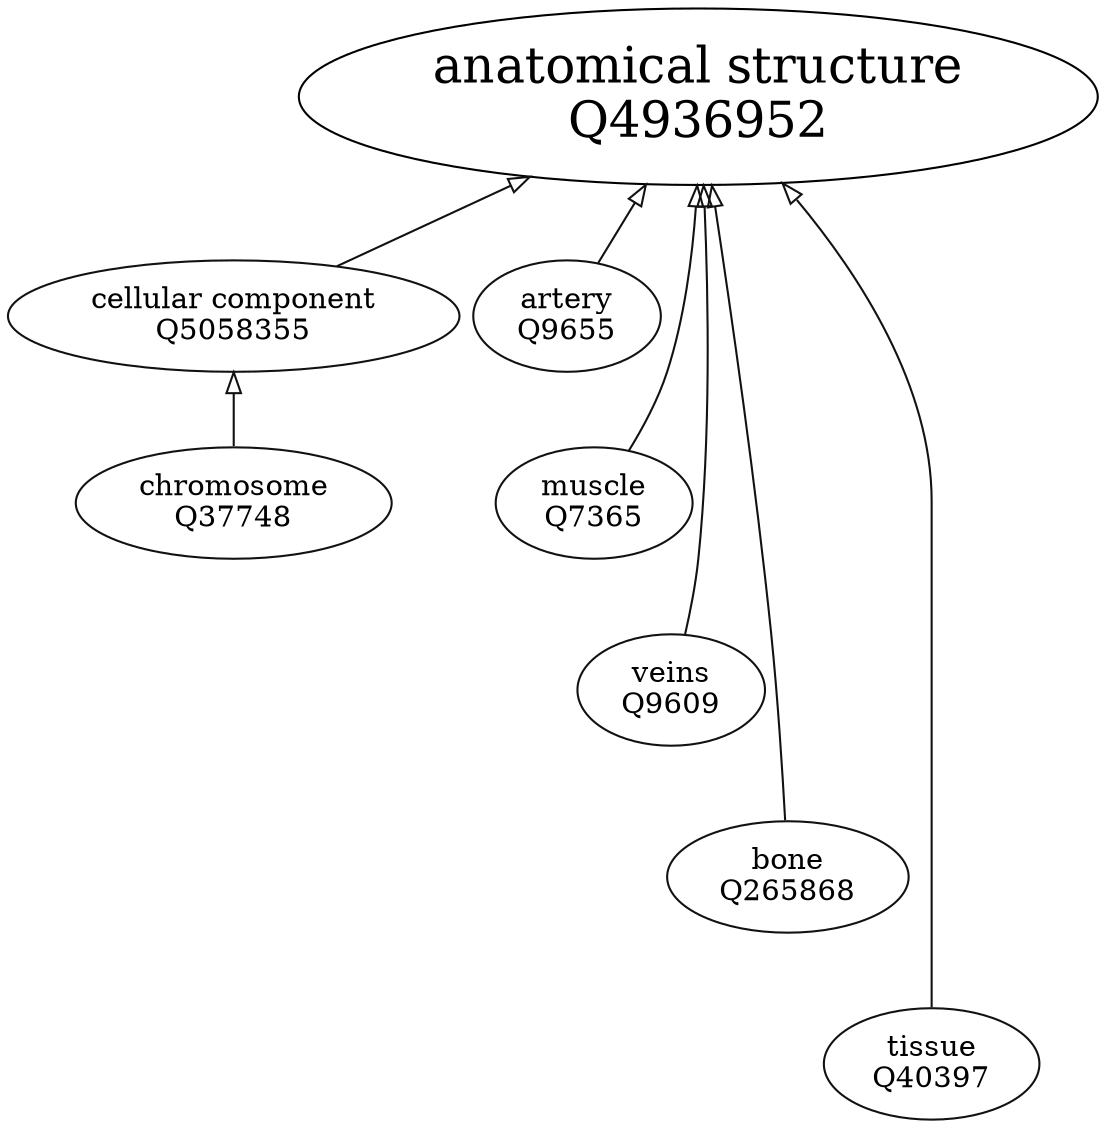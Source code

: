 strict digraph {
	graph [nodesep=0.1,
		rankdir=BT,
		ranksep=0.5
	];
	"anatomical structure
Q4936952"	[fontsize=24];
	"cellular component
Q5058355"	[color="#111111"];
	"cellular component
Q5058355" -> "anatomical structure
Q4936952"	[arrowhead=o,
		color="#111111"];
	"artery
Q9655"	[color="#111111"];
	"artery
Q9655" -> "anatomical structure
Q4936952"	[arrowhead=o,
		color="#111111",
		minlen=1];
	"muscle
Q7365"	[color="#111111"];
	"muscle
Q7365" -> "anatomical structure
Q4936952"	[arrowhead=o,
		color="#111111",
		minlen=2];
	"veins
Q9609"	[color="#111111"];
	"veins
Q9609" -> "anatomical structure
Q4936952"	[arrowhead=o,
		color="#111111",
		minlen=3];
	"bone
Q265868"	[color="#111111"];
	"bone
Q265868" -> "anatomical structure
Q4936952"	[arrowhead=o,
		color="#111111",
		minlen=4];
	"chromosome
Q37748"	[color="#111111"];
	"chromosome
Q37748" -> "cellular component
Q5058355"	[arrowhead=o,
		color="#111111",
		minlen=1];
	"tissue
Q40397"	[color="#111111"];
	"tissue
Q40397" -> "anatomical structure
Q4936952"	[arrowhead=o,
		color="#111111",
		minlen=5];
}
